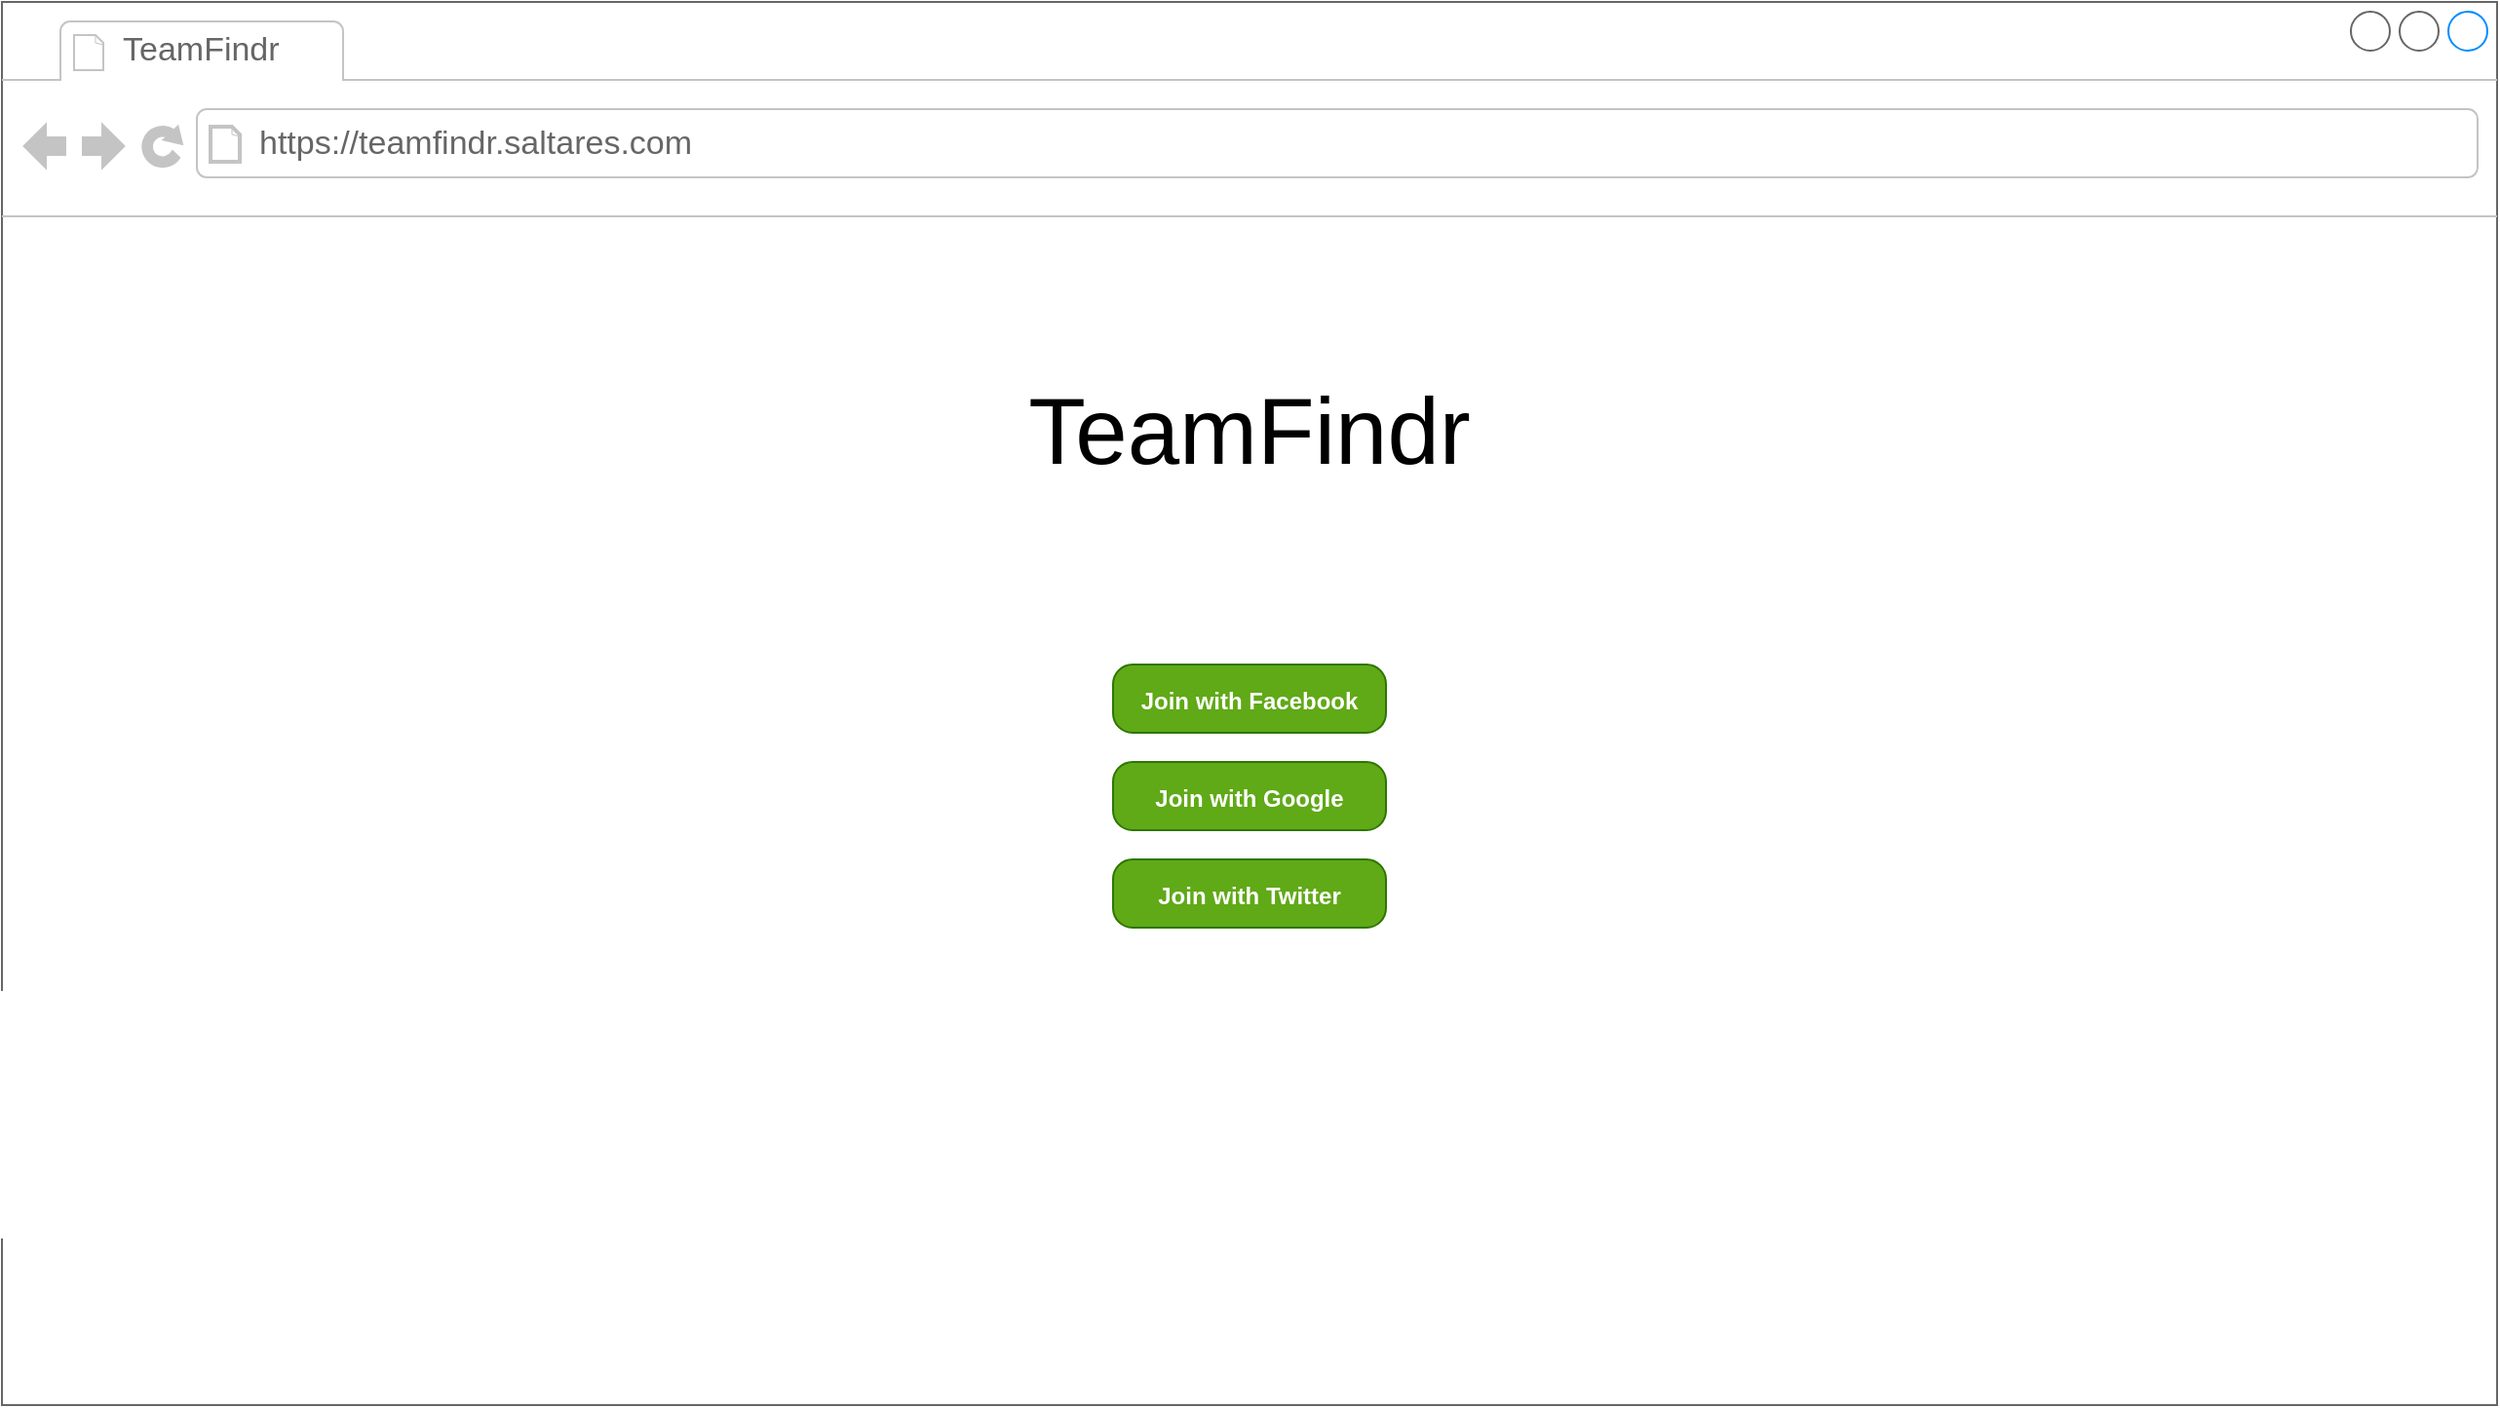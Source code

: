 <mxfile version="13.9.9" type="device"><diagram id="azCl21gAA9fQtvH_Lj9B" name="Login"><mxGraphModel dx="1395" dy="1029" grid="1" gridSize="10" guides="1" tooltips="1" connect="1" arrows="1" fold="1" page="1" pageScale="1" pageWidth="1600" pageHeight="900" math="0" shadow="0"><root><mxCell id="0"/><mxCell id="1" parent="0"/><mxCell id="nv8eYWOaVS0eOq2gaEvK-1" value="" style="strokeWidth=1;shadow=0;dashed=0;align=center;html=1;shape=mxgraph.mockup.containers.browserWindow;rSize=0;strokeColor=#666666;strokeColor2=#008cff;strokeColor3=#c4c4c4;mainText=,;recursiveResize=0;" vertex="1" parent="1"><mxGeometry x="30" y="20" width="1280" height="720" as="geometry"/></mxCell><mxCell id="nv8eYWOaVS0eOq2gaEvK-2" value="TeamFindr" style="strokeWidth=1;shadow=0;dashed=0;align=center;html=1;shape=mxgraph.mockup.containers.anchor;fontSize=17;fontColor=#666666;align=left;" vertex="1" parent="nv8eYWOaVS0eOq2gaEvK-1"><mxGeometry x="60" y="12" width="110" height="26" as="geometry"/></mxCell><mxCell id="nv8eYWOaVS0eOq2gaEvK-3" value="https://teamfindr.saltares.com" style="strokeWidth=1;shadow=0;dashed=0;align=center;html=1;shape=mxgraph.mockup.containers.anchor;rSize=0;fontSize=17;fontColor=#666666;align=left;" vertex="1" parent="nv8eYWOaVS0eOq2gaEvK-1"><mxGeometry x="130" y="60" width="250" height="26" as="geometry"/></mxCell><mxCell id="nv8eYWOaVS0eOq2gaEvK-4" value="&lt;font style=&quot;font-size: 48px&quot;&gt;TeamFindr&lt;/font&gt;" style="text;html=1;strokeColor=none;fillColor=none;align=center;verticalAlign=middle;whiteSpace=wrap;rounded=0;" vertex="1" parent="nv8eYWOaVS0eOq2gaEvK-1"><mxGeometry x="535" y="210" width="210" height="20" as="geometry"/></mxCell><mxCell id="nv8eYWOaVS0eOq2gaEvK-7" value="&lt;font style=&quot;font-size: 12px&quot;&gt;Join with Facebook&lt;/font&gt;" style="strokeWidth=1;shadow=0;dashed=0;align=center;html=1;shape=mxgraph.mockup.buttons.button;strokeColor=#2D7600;fontColor=#ffffff;mainText=;buttonStyle=round;fontSize=17;fontStyle=1;fillColor=#60a917;whiteSpace=wrap;" vertex="1" parent="nv8eYWOaVS0eOq2gaEvK-1"><mxGeometry x="570" y="340" width="140" height="35" as="geometry"/></mxCell><mxCell id="nv8eYWOaVS0eOq2gaEvK-9" value="&lt;font style=&quot;font-size: 12px&quot;&gt;Join with Google&lt;br&gt;&lt;/font&gt;" style="strokeWidth=1;shadow=0;dashed=0;align=center;html=1;shape=mxgraph.mockup.buttons.button;strokeColor=#2D7600;fontColor=#ffffff;mainText=;buttonStyle=round;fontSize=17;fontStyle=1;fillColor=#60a917;whiteSpace=wrap;" vertex="1" parent="nv8eYWOaVS0eOq2gaEvK-1"><mxGeometry x="570" y="390" width="140" height="35" as="geometry"/></mxCell><mxCell id="nv8eYWOaVS0eOq2gaEvK-10" value="&lt;font style=&quot;font-size: 12px&quot;&gt;Join with Twitter&lt;br&gt;&lt;/font&gt;" style="strokeWidth=1;shadow=0;dashed=0;align=center;html=1;shape=mxgraph.mockup.buttons.button;strokeColor=#2D7600;fontColor=#ffffff;mainText=;buttonStyle=round;fontSize=17;fontStyle=1;fillColor=#60a917;whiteSpace=wrap;" vertex="1" parent="nv8eYWOaVS0eOq2gaEvK-1"><mxGeometry x="570" y="440" width="140" height="35" as="geometry"/></mxCell></root></mxGraphModel></diagram></mxfile>